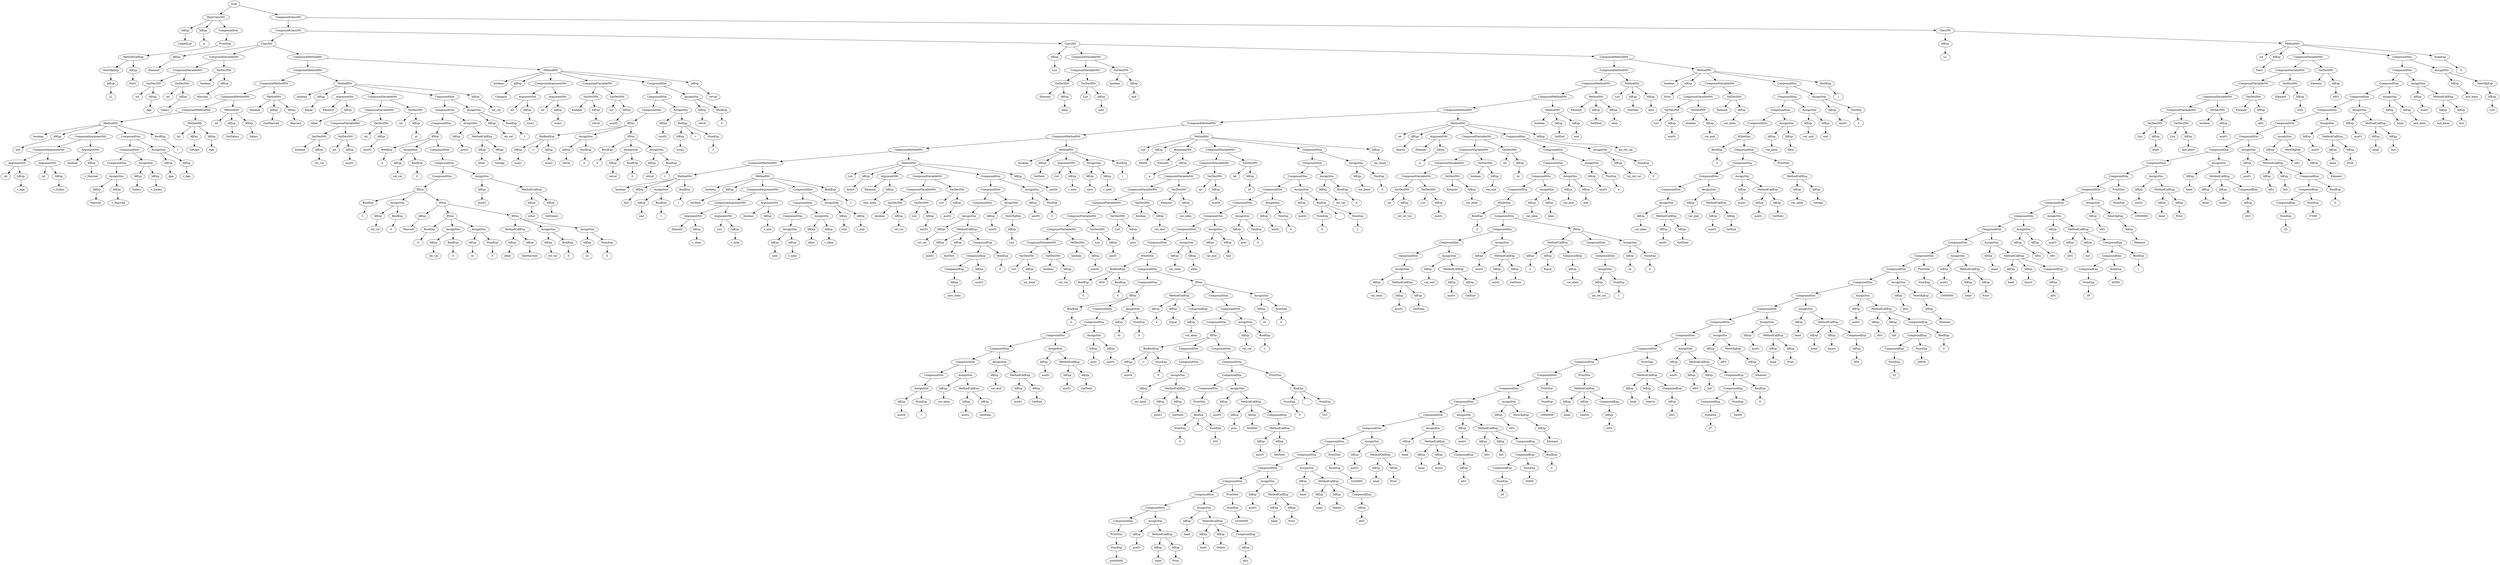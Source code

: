 digraph my_graph {
-1261414544;
-1261414544[label = "Goal"];
-1261414544->-1261434032;
-1261434032[label = "MainClassNtt"];
-1261434032->-1255141552
-1255141552[label = "IdExp"];
-1255141552->-1255141536;
-1255141536[label = "LinkedList"];
-1261434032->-1255141616
-1255141616[label = "IdExp"];
-1255141616->-1255141600;
-1255141600[label = "a"];
-1261434032->-1261433984;
-1261433984[label = "CompoundStm"];
-1261433984->-1257240656;
-1257240656[label = "PrintStm"];
-1257240656->-1261433936
-1261433936[label = "MethodCallExp"];
-1261433936->-1261433888
-1261433888[label = "NewObjExp"];
-1261433888->-1255141680
-1255141680[label = "IdExp"];
-1255141680->-1255141664;
-1255141664[label = "LL"];
-1261433936->-1255141744
-1255141744[label = "IdExp"];
-1255141744->-1255141728;
-1255141728[label = "Start"];
-1261414544->-1261414496;
-1261414496[label = "CompoundClassNtt"];
-1261414496->-1261419488;
-1261419488[label = "CompoundClassNtt"];
-1261419488->-1261432928;
-1261432928[label = "ClassNtt"];
-1261432928->-1255141808
-1255141808[label = "IdExp"];
-1255141808->-1255141792;
-1255141792[label = "Element"];
-1261432928->-1261434320;
-1261434320[label = "CompoundVariableNtt"];
-1261434320->-1261434224;
-1261434224[label = "CompoundVariableNtt"];
-1261434224->-1261434080;
-1261434080[label = "VarDeclNtt"];
-1261434080->-1257240688;
-1257240688[label = "int" ];
-1261434080->-1255141872
-1255141872[label = "IdExp"];
-1255141872->-1255141856;
-1255141856[label = "Age"];
-1261434224->-1261434176;
-1261434176[label = "VarDeclNtt"];
-1261434176->-1257240720;
-1257240720[label = "int" ];
-1261434176->-1255141936
-1255141936[label = "IdExp"];
-1255141936->-1255141920;
-1255141920[label = "Salary"];
-1261434320->-1261434272;
-1261434272[label = "VarDeclNtt"];
-1261434272->-1257240752;
-1257240752[label = "boolean" ];
-1261434272->-1255142000
-1255142000[label = "IdExp"];
-1255142000->-1255141984;
-1255141984[label = "Married"];
-1261432928->-1261432880;
-1261432880[label = "CompoundMethodNtt"];
-1261432880->-1261431536;
-1261431536[label = "CompoundMethodNtt"];
-1261431536->-1261435136;
-1261435136[label = "CompoundMethodNtt"];
-1261435136->-1261435088;
-1261435088[label = "CompoundMethodNtt"];
-1261435088->-1261435040;
-1261435040[label = "CompoundMethodNtt"];
-1261435040->-1255142704;
-1255142704[label = "MethodNtt"];
-1255142704->-1257240784;
-1257240784[label = "boolean" ];
-1255142704->-1255142064
-1255142064[label = "IdExp"];
-1255142064->-1255142048;
-1255142048[label = "Init"];
-1255142704->-1261434608;
-1261434608[label = "CompoundArgumentNtt"];
-1261434608->-1261434512;
-1261434512[label = "CompoundArgumentNtt"];
-1261434512->-1261434368;
-1261434368[label = "ArgumentNtt"];
-1261434368->-1257240816;
-1257240816[label = "int" ];
-1261434368->-1255142128
-1255142128[label = "IdExp"];
-1255142128->-1255142112;
-1255142112[label = "v_Age"];
-1261434512->-1261434464;
-1261434464[label = "ArgumentNtt"];
-1261434464->-1257240848;
-1257240848[label = "int" ];
-1261434464->-1255142192
-1255142192[label = "IdExp"];
-1255142192->-1255142176;
-1255142176[label = "v_Salary"];
-1261434608->-1261434560;
-1261434560[label = "ArgumentNtt"];
-1261434560->-1257240880;
-1257240880[label = "boolean" ];
-1261434560->-1255142256
-1255142256[label = "IdExp"];
-1255142256->-1255142240;
-1255142240[label = "v_Married"];
-1255142704->-1261434896;
-1261434896[label = "CompoundStm"];
-1261434896->-1261434848;
-1261434848[label = "CompoundStm"];
-1261434848->-1261434800;
-1261434800[label = "CompoundStm"];
-1261434800->-1261434752;
-1261434752[label = "AssignStm"];
-1261434752->-1255142576
-1255142576[label = "IdExp"];
-1255142576->-1255142560;
-1255142560[label = "Married"];
-1261434752->-1255142640
-1255142640[label = "IdExp"];
-1255142640->-1255142624;
-1255142624[label = "v_Married"];
-1261434848->-1261434704;
-1261434704[label = "AssignStm"];
-1261434704->-1255142448
-1255142448[label = "IdExp"];
-1255142448->-1255142432;
-1255142432[label = "Salary"];
-1261434704->-1255142512
-1255142512[label = "IdExp"];
-1255142512->-1255142496;
-1255142496[label = "v_Salary"];
-1261434896->-1261434656;
-1261434656[label = "AssignStm"];
-1261434656->-1255142320
-1255142320[label = "IdExp"];
-1255142320->-1255142304;
-1255142304[label = "Age"];
-1261434656->-1255142384
-1255142384[label = "IdExp"];
-1255142384->-1255142368;
-1255142368[label = "v_Age"];
-1255142704->-1261434944
-1261434944[label = "BoolExp"];
-1261434944->-1261434928;
-1261434928[label = "1"];
-1261435040->-1255142896;
-1255142896[label = "MethodNtt"];
-1255142896->-1257240912;
-1257240912[label = "int" ];
-1255142896->-1255142768
-1255142768[label = "IdExp"];
-1255142768->-1255142752;
-1255142752[label = "GetAge"];
-1255142896->-1255142832
-1255142832[label = "IdExp"];
-1255142832->-1255142816;
-1255142816[label = "Age"];
-1261435088->-1255143088;
-1255143088[label = "MethodNtt"];
-1255143088->-1257240944;
-1257240944[label = "int" ];
-1255143088->-1255142960
-1255142960[label = "IdExp"];
-1255142960->-1255142944;
-1255142944[label = "GetSalary"];
-1255143088->-1255143024
-1255143024[label = "IdExp"];
-1255143024->-1255143008;
-1255143008[label = "Salary"];
-1261435136->-1255143280;
-1255143280[label = "MethodNtt"];
-1255143280->-1257240976;
-1257240976[label = "boolean" ];
-1255143280->-1255143152
-1255143152[label = "IdExp"];
-1255143152->-1255143136;
-1255143136[label = "GetMarried"];
-1255143280->-1255143216
-1255143216[label = "IdExp"];
-1255143216->-1255143200;
-1255143200[label = "Married"];
-1261431536->-1255145456;
-1255145456[label = "MethodNtt"];
-1255145456->-1257241008;
-1257241008[label = "boolean" ];
-1255145456->-1255143344
-1255143344[label = "IdExp"];
-1255143344->-1255143328;
-1255143328[label = "Equal"];
-1255145456->-1261435184;
-1261435184[label = "ArgumentNtt"];
-1261435184->-1255143472;
-1255143472[label = "Element" ];
-1261435184->-1255143536
-1255143536[label = "IdExp"];
-1255143536->-1255143520;
-1255143520[label = "other"];
-1255145456->-1261435616;
-1261435616[label = "CompoundVariableNtt"];
-1261435616->-1261435520;
-1261435520[label = "CompoundVariableNtt"];
-1261435520->-1261435424;
-1261435424[label = "CompoundVariableNtt"];
-1261435424->-1261435280;
-1261435280[label = "VarDeclNtt"];
-1261435280->-1257241040;
-1257241040[label = "boolean" ];
-1261435280->-1255143600
-1255143600[label = "IdExp"];
-1255143600->-1255143584;
-1255143584[label = "ret_val"];
-1261435424->-1261435376;
-1261435376[label = "VarDeclNtt"];
-1261435376->-1257241072;
-1257241072[label = "int" ];
-1261435376->-1255143664
-1255143664[label = "IdExp"];
-1255143664->-1255143648;
-1255143648[label = "aux01"];
-1261435520->-1261435472;
-1261435472[label = "VarDeclNtt"];
-1261435472->-1257241104;
-1257241104[label = "int" ];
-1261435472->-1255143728
-1255143728[label = "IdExp"];
-1255143728->-1255143712;
-1255143712[label = "aux02"];
-1261435616->-1261435568;
-1261435568[label = "VarDeclNtt"];
-1261435568->-1257241136;
-1257241136[label = "int" ];
-1261435568->-1255143792
-1255143792[label = "IdExp"];
-1255143792->-1255143776;
-1255143776[label = "nt"];
-1255145456->-1261431488;
-1261431488[label = "CompoundStm"];
-1261431488->-1261431440;
-1261431440[label = "CompoundStm"];
-1261431440->-1261431392;
-1261431392[label = "CompoundStm"];
-1261431392->-1261431344;
-1261431344[label = "IfStm"];
-1261431344->-1261436048
-1261436048[label = "BoolExp"];
-1261436048->-1261436032;
-1261436032[label = "0"];
-1261431344->-1261436144;
-1261436144[label = "AssignStm"];
-1261436144->-1255144304
-1255144304[label = "IdExp"];
-1255144304->-1255144288;
-1255144288[label = "ret_val"];
-1261436144->-1261436096
-1261436096[label = "BoolExp"];
-1261436096->-1261436080;
-1261436080[label = "0"];
-1261431344->-1261431296;
-1261431296[label = "CompoundStm"];
-1261431296->-1261431248;
-1261431248[label = "CompoundStm"];
-1261431248->-1261431200;
-1261431200[label = "CompoundStm"];
-1261431200->-1261431152;
-1261431152[label = "IfStm"];
-1261431152->-1261436480
-1261436480[label = "BoolExp"];
-1261436480->-1261436464;
-1261436464[label = "0"];
-1261431152->-1261436576;
-1261436576[label = "AssignStm"];
-1261436576->-1255144752
-1255144752[label = "IdExp"];
-1255144752->-1255144736;
-1255144736[label = "ret_val"];
-1261436576->-1261436528
-1261436528[label = "BoolExp"];
-1261436528->-1261436512;
-1261436512[label = "0"];
-1261431152->-1261431104;
-1261431104[label = "IfStm"];
-1261431104->-1255144816
-1255144816[label = "IdExp"];
-1255144816->-1255144800;
-1255144800[label = "Married"];
-1261431104->-1261436912;
-1261436912[label = "IfStm"];
-1261436912->-1261436672
-1261436672[label = "BoolExp"];
-1261436672->-1261436656;
-1261436656[label = "0"];
-1261436912->-1261436768;
-1261436768[label = "AssignStm"];
-1261436768->-1255145008
-1255145008[label = "IdExp"];
-1255145008->-1255144992;
-1255144992[label = "ret_val"];
-1261436768->-1261436720
-1261436720[label = "BoolExp"];
-1261436720->-1261436704;
-1261436704[label = "0"];
-1261436912->-1261436864;
-1261436864[label = "AssignStm"];
-1261436864->-1255145072
-1255145072[label = "IdExp"];
-1255145072->-1255145056;
-1255145056[label = "nt"];
-1261436864->-1261436816
-1261436816[label = "NumExp"];
-1261436816->-1261436800;
-1261436800[label = "0"];
-1261431104->-1261431056;
-1261431056[label = "IfStm"];
-1261431056->-1261430816
-1261430816[label = "MethodCallExp"];
-1261430816->-1255145136
-1255145136[label = "IdExp"];
-1255145136->-1255145120;
-1255145120[label = "other"];
-1261430816->-1255145200
-1255145200[label = "IdExp"];
-1255145200->-1255145184;
-1255145184[label = "GetMarried"];
-1261431056->-1261430912;
-1261430912[label = "AssignStm"];
-1261430912->-1255145264
-1255145264[label = "IdExp"];
-1255145264->-1255145248;
-1255145248[label = "ret_val"];
-1261430912->-1261430864
-1261430864[label = "BoolExp"];
-1261430864->-1261430848;
-1261430848[label = "0"];
-1261431056->-1261431008;
-1261431008[label = "AssignStm"];
-1261431008->-1255145328
-1255145328[label = "IdExp"];
-1255145328->-1255145312;
-1255145312[label = "nt"];
-1261431008->-1261430960
-1261430960[label = "NumExp"];
-1261430960->-1261430944;
-1261430944[label = "0"];
-1261431248->-1261436240;
-1261436240[label = "AssignStm"];
-1261436240->-1255144368
-1255144368[label = "IdExp"];
-1255144368->-1255144352;
-1255144352[label = "aux02"];
-1261436240->-1261436192
-1261436192[label = "MethodCallExp"];
-1261436192->-1255144432
-1255144432[label = "IdExp"];
-1255144432->-1255144416;
-1255144416[label = "other"];
-1261436192->-1255144496
-1255144496[label = "IdExp"];
-1255144496->-1255144480;
-1255144480[label = "GetSalary"];
-1261431440->-1261435808;
-1261435808[label = "AssignStm"];
-1261435808->-1255143920
-1255143920[label = "IdExp"];
-1255143920->-1255143904;
-1255143904[label = "aux01"];
-1261435808->-1261435760
-1261435760[label = "MethodCallExp"];
-1261435760->-1255143984
-1255143984[label = "IdExp"];
-1255143984->-1255143968;
-1255143968[label = "other"];
-1261435760->-1255144048
-1255144048[label = "IdExp"];
-1255144048->-1255144032;
-1255144032[label = "GetAge"];
-1261431488->-1261435712;
-1261435712[label = "AssignStm"];
-1261435712->-1255143856
-1255143856[label = "IdExp"];
-1255143856->-1255143840;
-1255143840[label = "ret_val"];
-1261435712->-1261435664
-1261435664[label = "BoolExp"];
-1261435664->-1261435648;
-1261435648[label = "1"];
-1255145456->-1255145392
-1255145392[label = "IdExp"];
-1255145392->-1255145376;
-1255145376[label = "ret_val"];
-1261432880->-1255138352;
-1255138352[label = "MethodNtt"];
-1255138352->-1257241168;
-1257241168[label = "boolean" ];
-1255138352->-1255137328
-1255137328[label = "IdExp"];
-1255137328->-1255137312;
-1255137312[label = "Compare"];
-1255138352->-1261431728;
-1261431728[label = "CompoundArgumentNtt"];
-1261431728->-1261431584;
-1261431584[label = "ArgumentNtt"];
-1261431584->-1257241200;
-1257241200[label = "int" ];
-1261431584->-1255137392
-1255137392[label = "IdExp"];
-1255137392->-1255137376;
-1255137376[label = "num1"];
-1261431728->-1261431680;
-1261431680[label = "ArgumentNtt"];
-1261431680->-1257241232;
-1257241232[label = "int" ];
-1261431680->-1255137456
-1255137456[label = "IdExp"];
-1255137456->-1255137440;
-1255137440[label = "num2"];
-1255138352->-1261431920;
-1261431920[label = "CompoundVariableNtt"];
-1261431920->-1261431776;
-1261431776[label = "VarDeclNtt"];
-1261431776->-1257241264;
-1257241264[label = "boolean" ];
-1261431776->-1255137520
-1255137520[label = "IdExp"];
-1255137520->-1255137504;
-1255137504[label = "retval"];
-1261431920->-1261431872;
-1261431872[label = "VarDeclNtt"];
-1261431872->-1257241296;
-1257241296[label = "int" ];
-1261431872->-1255137584
-1255137584[label = "IdExp"];
-1255137584->-1255137568;
-1255137568[label = "aux02"];
-1255138352->-1261432832;
-1261432832[label = "CompoundStm"];
-1261432832->-1261432784;
-1261432784[label = "CompoundStm"];
-1261432784->-1261432736;
-1261432736[label = "CompoundStm"];
-1261432736->-1261432688;
-1261432688[label = "IfStm"];
-1261432688->-1261432208;
-1261432208[label = "BinBoolExp"];
-1261432208->-1255137840
-1255137840[label = "IdExp"];
-1255137840->-1255137824;
-1255137824[label = "num1"];
-1261432208->-1261432184;
-1261432184[label = "<" ];
-1261432208->-1255137904
-1255137904[label = "IdExp"];
-1255137904->-1255137888;
-1255137888[label = "num2"];
-1261432688->-1261432304;
-1261432304[label = "AssignStm"];
-1261432304->-1255137968
-1255137968[label = "IdExp"];
-1255137968->-1255137952;
-1255137952[label = "retval"];
-1261432304->-1261432256
-1261432256[label = "BoolExp"];
-1261432256->-1261432240;
-1261432240[label = "0"];
-1261432688->-1261432640;
-1261432640[label = "IfStm"];
-1261432640->-1261432400
-1261432400[label = "BoolExp"];
-1261432400->-1261432384;
-1261432384[label = "0"];
-1261432640->-1261432496;
-1261432496[label = "AssignStm"];
-1261432496->-1255138160
-1255138160[label = "IdExp"];
-1255138160->-1255138144;
-1255138144[label = "retval"];
-1261432496->-1261432448
-1261432448[label = "BoolExp"];
-1261432448->-1261432432;
-1261432432[label = "0"];
-1261432640->-1261432592;
-1261432592[label = "AssignStm"];
-1261432592->-1255138224
-1255138224[label = "IdExp"];
-1255138224->-1255138208;
-1255138208[label = "retval"];
-1261432592->-1261432544
-1261432544[label = "BoolExp"];
-1261432544->-1261432528;
-1261432528[label = "1"];
-1261432784->-1261432160;
-1261432160[label = "AssignStm"];
-1261432160->-1255137712
-1255137712[label = "IdExp"];
-1255137712->-1255137696;
-1255137696[label = "aux02"];
-1261432160->-1261432112;
-1261432112[label = "BinExp"];
-1261432112->-1255137776
-1255137776[label = "IdExp"];
-1255137776->-1255137760;
-1255137760[label = "num2"];
-1261432112->-1261432088;
-1261432088[label = "+" ];
-1261432112->-1261432064
-1261432064[label = "NumExp"];
-1261432064->-1261432048;
-1261432048[label = "1"];
-1261432832->-1261432016;
-1261432016[label = "AssignStm"];
-1261432016->-1255137648
-1255137648[label = "IdExp"];
-1255137648->-1255137632;
-1255137632[label = "retval"];
-1261432016->-1261431968
-1261431968[label = "BoolExp"];
-1261431968->-1261431952;
-1261431952[label = "0"];
-1255138352->-1255138288
-1255138288[label = "IdExp"];
-1255138288->-1255138272;
-1255138272[label = "retval"];
-1261419488->-1261419440;
-1261419440[label = "ClassNtt"];
-1261419440->-1255138416
-1255138416[label = "IdExp"];
-1255138416->-1255138400;
-1255138400[label = "List"];
-1261419440->-1261433264;
-1261433264[label = "CompoundVariableNtt"];
-1261433264->-1261433168;
-1261433168[label = "CompoundVariableNtt"];
-1261433168->-1261433024;
-1261433024[label = "VarDeclNtt"];
-1261433024->-1255138544;
-1255138544[label = "Element" ];
-1261433024->-1255138608
-1255138608[label = "IdExp"];
-1255138608->-1255138592;
-1255138592[label = "elem"];
-1261433168->-1261433120;
-1261433120[label = "VarDeclNtt"];
-1261433120->-1255138736;
-1255138736[label = "List" ];
-1261433120->-1255138800
-1255138800[label = "IdExp"];
-1255138800->-1255138784;
-1255138784[label = "next"];
-1261433264->-1261433216;
-1261433216[label = "VarDeclNtt"];
-1261433216->-1257241328;
-1257241328[label = "boolean" ];
-1261433216->-1255138864
-1255138864[label = "IdExp"];
-1255138864->-1255138848;
-1255138848[label = "end"];
-1261419440->-1261419392;
-1261419392[label = "CompoundMethodNtt"];
-1261419392->-1261424144;
-1261424144[label = "CompoundMethodNtt"];
-1261424144->-1261424096;
-1261424096[label = "CompoundMethodNtt"];
-1261424096->-1261424048;
-1261424048[label = "CompoundMethodNtt"];
-1261424048->-1261424000;
-1261424000[label = "CompoundMethodNtt"];
-1261424000->-1261421840;
-1261421840[label = "CompoundMethodNtt"];
-1261421840->-1261429376;
-1261429376[label = "CompoundMethodNtt"];
-1261429376->-1261429088;
-1261429088[label = "CompoundMethodNtt"];
-1261429088->-1261428032;
-1261428032[label = "CompoundMethodNtt"];
-1261428032->-1255139056;
-1255139056[label = "MethodNtt"];
-1255139056->-1257241360;
-1257241360[label = "boolean" ];
-1255139056->-1255138928
-1255138928[label = "IdExp"];
-1255138928->-1255138912;
-1255138912[label = "Init"];
-1255139056->-1261433360;
-1261433360[label = "AssignStm"];
-1261433360->-1255138992
-1255138992[label = "IdExp"];
-1255138992->-1255138976;
-1255138976[label = "end"];
-1261433360->-1261433312
-1261433312[label = "BoolExp"];
-1261433312->-1261433296;
-1261433296[label = "1"];
-1255139056->-1261433456
-1261433456[label = "BoolExp"];
-1261433456->-1261433440;
-1261433440[label = "1"];
-1261428032->-1255140016;
-1255140016[label = "MethodNtt"];
-1255140016->-1257241392;
-1257241392[label = "boolean" ];
-1255140016->-1255139120
-1255139120[label = "IdExp"];
-1255139120->-1255139104;
-1255139104[label = "InitNew"];
-1255140016->-1261433792;
-1261433792[label = "CompoundArgumentNtt"];
-1261433792->-1261433696;
-1261433696[label = "CompoundArgumentNtt"];
-1261433696->-1261433552;
-1261433552[label = "ArgumentNtt"];
-1261433552->-1255139248;
-1255139248[label = "Element" ];
-1261433552->-1255139312
-1255139312[label = "IdExp"];
-1255139312->-1255139296;
-1255139296[label = "v_elem"];
-1261433696->-1261433648;
-1261433648[label = "ArgumentNtt"];
-1261433648->-1255139440;
-1255139440[label = "List" ];
-1261433648->-1255139504
-1255139504[label = "IdExp"];
-1255139504->-1255139488;
-1255139488[label = "v_next"];
-1261433792->-1261433744;
-1261433744[label = "ArgumentNtt"];
-1261433744->-1257241424;
-1257241424[label = "boolean" ];
-1261433744->-1255139568
-1255139568[label = "IdExp"];
-1255139568->-1255139552;
-1255139552[label = "v_end"];
-1255140016->-1261427936;
-1261427936[label = "CompoundStm"];
-1261427936->-1261427888;
-1261427888[label = "CompoundStm"];
-1261427888->-1261427840;
-1261427840[label = "CompoundStm"];
-1261427840->-1261427792;
-1261427792[label = "AssignStm"];
-1261427792->-1255139888
-1255139888[label = "IdExp"];
-1255139888->-1255139872;
-1255139872[label = "next"];
-1261427792->-1255139952
-1255139952[label = "IdExp"];
-1255139952->-1255139936;
-1255139936[label = "v_next"];
-1261427888->-1261427744;
-1261427744[label = "AssignStm"];
-1261427744->-1255139760
-1255139760[label = "IdExp"];
-1255139760->-1255139744;
-1255139744[label = "elem"];
-1261427744->-1255139824
-1255139824[label = "IdExp"];
-1255139824->-1255139808;
-1255139808[label = "v_elem"];
-1261427936->-1261433840;
-1261433840[label = "AssignStm"];
-1261433840->-1255139632
-1255139632[label = "IdExp"];
-1255139632->-1255139616;
-1255139616[label = "end"];
-1261433840->-1255139696
-1255139696[label = "IdExp"];
-1255139696->-1255139680;
-1255139680[label = "v_end"];
-1255140016->-1261427984
-1261427984[label = "BoolExp"];
-1261427984->-1261427968;
-1261427968[label = "1"];
-1261429088->-1255133296;
-1255133296[label = "MethodNtt"];
-1255133296->-1255140144;
-1255140144[label = "List" ];
-1255133296->-1255140208
-1255140208[label = "IdExp"];
-1255140208->-1255140192;
-1255140192[label = "Insert"];
-1255133296->-1261428080;
-1261428080[label = "ArgumentNtt"];
-1261428080->-1255140336;
-1255140336[label = "Element" ];
-1261428080->-1255140400
-1255140400[label = "IdExp"];
-1255140400->-1255140384;
-1255140384[label = "new_elem"];
-1255133296->-1261428416;
-1261428416[label = "CompoundVariableNtt"];
-1261428416->-1261428320;
-1261428320[label = "CompoundVariableNtt"];
-1261428320->-1261428176;
-1261428176[label = "VarDeclNtt"];
-1261428176->-1257241456;
-1257241456[label = "boolean" ];
-1261428176->-1255140464
-1255140464[label = "IdExp"];
-1255140464->-1255140448;
-1255140448[label = "ret_val"];
-1261428320->-1261428272;
-1261428272[label = "VarDeclNtt"];
-1261428272->-1255140592;
-1255140592[label = "List" ];
-1261428272->-1255140656
-1255140656[label = "IdExp"];
-1255140656->-1255140640;
-1255140640[label = "aux03"];
-1261428416->-1261428368;
-1261428368[label = "VarDeclNtt"];
-1261428368->-1255140784;
-1255140784[label = "List" ];
-1261428368->-1255140848
-1255140848[label = "IdExp"];
-1255140848->-1255140832;
-1255140832[label = "aux02"];
-1255133296->-1261429040;
-1261429040[label = "CompoundStm"];
-1261429040->-1261428992;
-1261428992[label = "CompoundStm"];
-1261428992->-1261428944;
-1261428944[label = "CompoundStm"];
-1261428944->-1261428896;
-1261428896[label = "AssignStm"];
-1261428896->-1255141104
-1255141104[label = "IdExp"];
-1255141104->-1255141088;
-1255141088[label = "ret_val"];
-1261428896->-1261428848
-1261428848[label = "MethodCallExp"];
-1261428848->-1255141168
-1255141168[label = "IdExp"];
-1255141168->-1255141152;
-1255141152[label = "aux02"];
-1261428848->-1255141232
-1255141232[label = "IdExp"];
-1255141232->-1255141216;
-1255141216[label = "InitNew"];
-1261428848->-1261428800;
-1261428800[label = "CompoundExp"];
-1261428800->-1261428704;
-1261428704[label = "CompoundExp"];
-1261428704->-1261428656;
-1261428656[label = "CompoundExp"];
-1261428656->-1255141296
-1255141296[label = "IdExp"];
-1255141296->-1255141280;
-1255141280[label = "new_elem"];
-1261428704->-1255141360
-1255141360[label = "IdExp"];
-1255141360->-1255141344;
-1255141344[label = "aux03"];
-1261428800->-1261428752
-1261428752[label = "BoolExp"];
-1261428752->-1261428736;
-1261428736[label = "0"];
-1261428992->-1261428608;
-1261428608[label = "AssignStm"];
-1261428608->-1255140976
-1255140976[label = "IdExp"];
-1255140976->-1255140960;
-1255140960[label = "aux02"];
-1261428608->-1261428560
-1261428560[label = "NewObjExp"];
-1261428560->-1255141040
-1255141040[label = "IdExp"];
-1255141040->-1255141024;
-1255141024[label = "List"];
-1261429040->-1261428512;
-1261428512[label = "AssignStm"];
-1261428512->-1255140912
-1255140912[label = "IdExp"];
-1255140912->-1255140896;
-1255140896[label = "aux03"];
-1261428512->-1261428464
-1261428464[label = "ThisExp"];
-1261428464->-1261428448;
-1261428448[label = "0"];
-1255133296->-1255133232
-1255133232[label = "IdExp"];
-1255133232->-1255133216;
-1255133216[label = "aux02"];
-1261429376->-1255133744;
-1255133744[label = "MethodNtt"];
-1255133744->-1257241488;
-1257241488[label = "boolean" ];
-1255133744->-1255133360
-1255133360[label = "IdExp"];
-1255133360->-1255133344;
-1255133344[label = "SetNext"];
-1255133744->-1261429136;
-1261429136[label = "ArgumentNtt"];
-1261429136->-1255133488;
-1255133488[label = "List" ];
-1261429136->-1255133552
-1255133552[label = "IdExp"];
-1255133552->-1255133536;
-1255133536[label = "v_next"];
-1255133744->-1261429232;
-1261429232[label = "AssignStm"];
-1261429232->-1255133616
-1255133616[label = "IdExp"];
-1255133616->-1255133600;
-1255133600[label = "next"];
-1261429232->-1255133680
-1255133680[label = "IdExp"];
-1255133680->-1255133664;
-1255133664[label = "v_next"];
-1255133744->-1261429328
-1261429328[label = "BoolExp"];
-1261429328->-1261429312;
-1261429312[label = "1"];
-1261421840->-1255129648;
-1255129648[label = "MethodNtt"];
-1255129648->-1255133872;
-1255133872[label = "List" ];
-1255129648->-1255133936
-1255133936[label = "IdExp"];
-1255133936->-1255133920;
-1255133920[label = "Delete"];
-1255129648->-1261429424;
-1261429424[label = "ArgumentNtt"];
-1261429424->-1255134064;
-1255134064[label = "Element" ];
-1261429424->-1255134128
-1255134128[label = "IdExp"];
-1255134128->-1255134112;
-1255134112[label = "e"];
-1255129648->-1261430336;
-1261430336[label = "CompoundVariableNtt"];
-1261430336->-1261430240;
-1261430240[label = "CompoundVariableNtt"];
-1261430240->-1261430144;
-1261430144[label = "CompoundVariableNtt"];
-1261430144->-1261430048;
-1261430048[label = "CompoundVariableNtt"];
-1261430048->-1261429952;
-1261429952[label = "CompoundVariableNtt"];
-1261429952->-1261429856;
-1261429856[label = "CompoundVariableNtt"];
-1261429856->-1261429760;
-1261429760[label = "CompoundVariableNtt"];
-1261429760->-1261429664;
-1261429664[label = "CompoundVariableNtt"];
-1261429664->-1261429520;
-1261429520[label = "VarDeclNtt"];
-1261429520->-1255134256;
-1255134256[label = "List" ];
-1261429520->-1255134320
-1255134320[label = "IdExp"];
-1255134320->-1255134304;
-1255134304[label = "my_head"];
-1261429664->-1261429616;
-1261429616[label = "VarDeclNtt"];
-1261429616->-1257241520;
-1257241520[label = "boolean" ];
-1261429616->-1255134384
-1255134384[label = "IdExp"];
-1255134384->-1255134368;
-1255134368[label = "ret_val"];
-1261429760->-1261429712;
-1261429712[label = "VarDeclNtt"];
-1261429712->-1257241552;
-1257241552[label = "boolean" ];
-1261429712->-1255134448
-1255134448[label = "IdExp"];
-1255134448->-1255134432;
-1255134432[label = "aux05"];
-1261429856->-1261429808;
-1261429808[label = "VarDeclNtt"];
-1261429808->-1255134576;
-1255134576[label = "List" ];
-1261429808->-1255134640
-1255134640[label = "IdExp"];
-1255134640->-1255134624;
-1255134624[label = "aux01"];
-1261429952->-1261429904;
-1261429904[label = "VarDeclNtt"];
-1261429904->-1255134768;
-1255134768[label = "List" ];
-1261429904->-1255134832
-1255134832[label = "IdExp"];
-1255134832->-1255134816;
-1255134816[label = "prev"];
-1261430048->-1261430000;
-1261430000[label = "VarDeclNtt"];
-1261430000->-1257241584;
-1257241584[label = "boolean" ];
-1261430000->-1255134896
-1255134896[label = "IdExp"];
-1255134896->-1255134880;
-1255134880[label = "var_end"];
-1261430144->-1261430096;
-1261430096[label = "VarDeclNtt"];
-1261430096->-1255135024;
-1255135024[label = "Element" ];
-1261430096->-1255135088
-1255135088[label = "IdExp"];
-1255135088->-1255135072;
-1255135072[label = "var_elem"];
-1261430240->-1261430192;
-1261430192[label = "VarDeclNtt"];
-1261430192->-1257241616;
-1257241616[label = "int" ];
-1261430192->-1255135152
-1255135152[label = "IdExp"];
-1255135152->-1255135136;
-1255135136[label = "aux04"];
-1261430336->-1261430288;
-1261430288[label = "VarDeclNtt"];
-1261430288->-1257241648;
-1257241648[label = "int" ];
-1261430288->-1255135216
-1255135216[label = "IdExp"];
-1255135216->-1255135200;
-1255135200[label = "nt"];
-1255129648->-1261421792;
-1261421792[label = "CompoundStm"];
-1261421792->-1261421744;
-1261421744[label = "CompoundStm"];
-1261421744->-1261421696;
-1261421696[label = "CompoundStm"];
-1261421696->-1261421648;
-1261421648[label = "CompoundStm"];
-1261421648->-1261421600;
-1261421600[label = "CompoundStm"];
-1261421600->-1261427696;
-1261427696[label = "CompoundStm"];
-1261427696->-1261427648;
-1261427648[label = "CompoundStm"];
-1261427648->-1261427600;
-1261427600[label = "CompoundStm"];
-1261427600->-1261427552;
-1261427552[label = "WhileStm"];
-1261427552->-1261425008;
-1261425008[label = "BinBoolExp"];
-1261425008->-1261424912
-1261424912[label = "BoolExp"];
-1261424912->-1261424896;
-1261424896[label = "0"];
-1261425008->-1261424984;
-1261424984[label = "AND" ];
-1261425008->-1261424960
-1261424960[label = "BoolExp"];
-1261424960->-1261424944;
-1261424944[label = "0"];
-1261427552->-1261427504;
-1261427504[label = "CompoundStm"];
-1261427504->-1261427456;
-1261427456[label = "CompoundStm"];
-1261427456->-1261427408;
-1261427408[label = "IfStm"];
-1261427408->-1261426544
-1261426544[label = "BoolExp"];
-1261426544->-1261426528;
-1261426528[label = "0"];
-1261427408->-1261427264;
-1261427264[label = "CompoundStm"];
-1261427264->-1261427216;
-1261427216[label = "CompoundStm"];
-1261427216->-1261427168;
-1261427168[label = "CompoundStm"];
-1261427168->-1261427120;
-1261427120[label = "CompoundStm"];
-1261427120->-1261427072;
-1261427072[label = "CompoundStm"];
-1261427072->-1261427024;
-1261427024[label = "CompoundStm"];
-1261427024->-1261426976;
-1261426976[label = "AssignStm"];
-1261426976->-1255129456
-1255129456[label = "IdExp"];
-1255129456->-1255129440;
-1255129440[label = "aux04"];
-1261426976->-1261426928
-1261426928[label = "NumExp"];
-1261426928->-1261426912;
-1261426912[label = "1"];
-1261427072->-1261426880;
-1261426880[label = "AssignStm"];
-1261426880->-1255129264
-1255129264[label = "IdExp"];
-1255129264->-1255129248;
-1255129248[label = "var_elem"];
-1261426880->-1261426832
-1261426832[label = "MethodCallExp"];
-1261426832->-1255129328
-1255129328[label = "IdExp"];
-1255129328->-1255129312;
-1255129312[label = "aux01"];
-1261426832->-1255129392
-1255129392[label = "IdExp"];
-1255129392->-1255129376;
-1255129376[label = "GetElem"];
-1261427120->-1261426784;
-1261426784[label = "AssignStm"];
-1261426784->-1255137264
-1255137264[label = "IdExp"];
-1255137264->-1255137248;
-1255137248[label = "var_end"];
-1261426784->-1261426736
-1261426736[label = "MethodCallExp"];
-1261426736->-1255129136
-1255129136[label = "IdExp"];
-1255129136->-1255129120;
-1255129120[label = "aux01"];
-1261426736->-1255129200
-1255129200[label = "IdExp"];
-1255129200->-1255129184;
-1255129184[label = "GetEnd"];
-1261427168->-1261426688;
-1261426688[label = "AssignStm"];
-1261426688->-1255137072
-1255137072[label = "IdExp"];
-1255137072->-1255137056;
-1255137056[label = "aux01"];
-1261426688->-1261426640
-1261426640[label = "MethodCallExp"];
-1261426640->-1255137136
-1255137136[label = "IdExp"];
-1255137136->-1255137120;
-1255137120[label = "aux01"];
-1261426640->-1255137200
-1255137200[label = "IdExp"];
-1255137200->-1255137184;
-1255137184[label = "GetNext"];
-1261427216->-1261426592;
-1261426592[label = "AssignStm"];
-1261426592->-1255136944
-1255136944[label = "IdExp"];
-1255136944->-1255136928;
-1255136928[label = "prev"];
-1261426592->-1255137008
-1255137008[label = "IdExp"];
-1255137008->-1255136992;
-1255136992[label = "aux01"];
-1261427408->-1261427360;
-1261427360[label = "AssignStm"];
-1261427360->-1255129520
-1255129520[label = "IdExp"];
-1255129520->-1255129504;
-1255129504[label = "nt"];
-1261427360->-1261427312
-1261427312[label = "NumExp"];
-1261427312->-1261427296;
-1261427296[label = "0"];
-1261427504->-1261426496;
-1261426496[label = "IfStm"];
-1261426496->-1261425104
-1261425104[label = "MethodCallExp"];
-1261425104->-1255135984
-1255135984[label = "IdExp"];
-1255135984->-1255135968;
-1255135968[label = "e"];
-1261425104->-1255136048
-1255136048[label = "IdExp"];
-1255136048->-1255136032;
-1255136032[label = "Equal"];
-1261425104->-1261425056;
-1261425056[label = "CompoundExp"];
-1261425056->-1255136112
-1255136112[label = "IdExp"];
-1255136112->-1255136096;
-1255136096[label = "var_elem"];
-1261426496->-1261426352;
-1261426352[label = "CompoundStm"];
-1261426352->-1261426304;
-1261426304[label = "CompoundStm"];
-1261426304->-1261426256;
-1261426256[label = "CompoundStm"];
-1261426256->-1261426208;
-1261426208[label = "IfStm"];
-1261426208->-1261425296;
-1261425296[label = "BinBoolExp"];
-1261425296->-1255136240
-1255136240[label = "IdExp"];
-1255136240->-1255136224;
-1255136224[label = "aux04"];
-1261425296->-1261425272;
-1261425272[label = "<" ];
-1261425296->-1261425248
-1261425248[label = "NumExp"];
-1261425248->-1261425232;
-1261425232[label = "0"];
-1261426208->-1261425488;
-1261425488[label = "CompoundStm"];
-1261425488->-1261425440;
-1261425440[label = "CompoundStm"];
-1261425440->-1261425392;
-1261425392[label = "AssignStm"];
-1261425392->-1255136304
-1255136304[label = "IdExp"];
-1255136304->-1255136288;
-1255136288[label = "my_head"];
-1261425392->-1261425344
-1261425344[label = "MethodCallExp"];
-1261425344->-1255136368
-1255136368[label = "IdExp"];
-1255136368->-1255136352;
-1255136352[label = "aux01"];
-1261425344->-1255136432
-1255136432[label = "IdExp"];
-1255136432->-1255136416;
-1255136416[label = "GetNext"];
-1261426208->-1261426160;
-1261426160[label = "CompoundStm"];
-1261426160->-1261426112;
-1261426112[label = "CompoundStm"];
-1261426112->-1261426064;
-1261426064[label = "CompoundStm"];
-1261426064->-1261426016;
-1261426016[label = "CompoundStm"];
-1261426016->-1257241712;
-1257241712[label = "PrintStm"];
-1257241712->-1261425968;
-1261425968[label = "BinExp"];
-1261425968->-1261425872
-1261425872[label = "NumExp"];
-1261425872->-1261425856;
-1261425856[label = "0"];
-1261425968->-1261425944;
-1261425944[label = "-" ];
-1261425968->-1261425920
-1261425920[label = "NumExp"];
-1261425920->-1261425904;
-1261425904[label = "555"];
-1261426064->-1261425824;
-1261425824[label = "AssignStm"];
-1261425824->-1255136496
-1255136496[label = "IdExp"];
-1255136496->-1255136480;
-1255136480[label = "aux05"];
-1261425824->-1261425776
-1261425776[label = "MethodCallExp"];
-1261425776->-1255136560
-1255136560[label = "IdExp"];
-1255136560->-1255136544;
-1255136544[label = "prev"];
-1261425776->-1255136624
-1255136624[label = "IdExp"];
-1255136624->-1255136608;
-1255136608[label = "SetNext"];
-1261425776->-1261425728;
-1261425728[label = "CompoundExp"];
-1261425728->-1261425680
-1261425680[label = "MethodCallExp"];
-1261425680->-1255136688
-1255136688[label = "IdExp"];
-1255136688->-1255136672;
-1255136672[label = "aux01"];
-1261425680->-1255136752
-1255136752[label = "IdExp"];
-1255136752->-1255136736;
-1255136736[label = "GetNext"];
-1261426112->-1257241680;
-1257241680[label = "PrintStm"];
-1257241680->-1261425632;
-1261425632[label = "BinExp"];
-1261425632->-1261425536
-1261425536[label = "NumExp"];
-1261425536->-1261425520;
-1261425520[label = "0"];
-1261425632->-1261425608;
-1261425608[label = "-" ];
-1261425632->-1261425584
-1261425584[label = "NumExp"];
-1261425584->-1261425568;
-1261425568[label = "555"];
-1261426304->-1261425200;
-1261425200[label = "AssignStm"];
-1261425200->-1255136176
-1255136176[label = "IdExp"];
-1255136176->-1255136160;
-1255136160[label = "ret_val"];
-1261425200->-1261425152
-1261425152[label = "BoolExp"];
-1261425152->-1261425136;
-1261425136[label = "1"];
-1261426496->-1261426448;
-1261426448[label = "AssignStm"];
-1261426448->-1255136816
-1255136816[label = "IdExp"];
-1255136816->-1255136800;
-1255136800[label = "nt"];
-1261426448->-1261426400
-1261426400[label = "NumExp"];
-1261426400->-1261426384;
-1261426384[label = "0"];
-1261427648->-1261424864;
-1261424864[label = "AssignStm"];
-1261424864->-1255135728
-1255135728[label = "IdExp"];
-1255135728->-1255135712;
-1255135712[label = "var_elem"];
-1261424864->-1255135792
-1255135792[label = "IdExp"];
-1255135792->-1255135776;
-1255135776[label = "elem"];
-1261427696->-1261424816;
-1261424816[label = "AssignStm"];
-1261424816->-1255135600
-1255135600[label = "IdExp"];
-1255135600->-1255135584;
-1255135584[label = "var_end"];
-1261424816->-1255135664
-1255135664[label = "IdExp"];
-1255135664->-1255135648;
-1255135648[label = "end"];
-1261421600->-1261424768;
-1261424768[label = "AssignStm"];
-1261424768->-1255135536
-1255135536[label = "IdExp"];
-1255135536->-1255135520;
-1255135520[label = "prev"];
-1261424768->-1261424720
-1261424720[label = "ThisExp"];
-1261424720->-1261424704;
-1261424704[label = "0"];
-1261421648->-1261424672;
-1261424672[label = "AssignStm"];
-1261424672->-1255135472
-1255135472[label = "IdExp"];
-1255135472->-1255135456;
-1255135456[label = "aux01"];
-1261424672->-1261430768
-1261430768[label = "ThisExp"];
-1261430768->-1261430752;
-1261430752[label = "0"];
-1261421696->-1261430720;
-1261430720[label = "AssignStm"];
-1261430720->-1255135408
-1255135408[label = "IdExp"];
-1255135408->-1255135392;
-1255135392[label = "aux04"];
-1261430720->-1261430672;
-1261430672[label = "BinExp"];
-1261430672->-1261430576
-1261430576[label = "NumExp"];
-1261430576->-1261430560;
-1261430560[label = "0"];
-1261430672->-1261430648;
-1261430648[label = "-" ];
-1261430672->-1261430624
-1261430624[label = "NumExp"];
-1261430624->-1261430608;
-1261430608[label = "1"];
-1261421744->-1261430528;
-1261430528[label = "AssignStm"];
-1261430528->-1255135344
-1255135344[label = "IdExp"];
-1255135344->-1255135328;
-1255135328[label = "ret_val"];
-1261430528->-1261430480
-1261430480[label = "BoolExp"];
-1261430480->-1261430464;
-1261430464[label = "0"];
-1261421792->-1261430432;
-1261430432[label = "AssignStm"];
-1261430432->-1255135280
-1255135280[label = "IdExp"];
-1255135280->-1255135264;
-1255135264[label = "my_head"];
-1261430432->-1261430384
-1261430384[label = "ThisExp"];
-1261430384->-1261430368;
-1261430368[label = "0"];
-1255129648->-1255129584
-1255129584[label = "IdExp"];
-1255129584->-1255129568;
-1255129568[label = "my_head"];
-1261424000->-1255131952;
-1255131952[label = "MethodNtt"];
-1255131952->-1257241744;
-1257241744[label = "int" ];
-1255131952->-1255129712
-1255129712[label = "IdExp"];
-1255129712->-1255129696;
-1255129696[label = "Search"];
-1255131952->-1261421888;
-1261421888[label = "ArgumentNtt"];
-1261421888->-1255129840;
-1255129840[label = "Element" ];
-1261421888->-1255129904
-1255129904[label = "IdExp"];
-1255129904->-1255129888;
-1255129888[label = "e"];
-1255131952->-1261422416;
-1261422416[label = "CompoundVariableNtt"];
-1261422416->-1261422320;
-1261422320[label = "CompoundVariableNtt"];
-1261422320->-1261422224;
-1261422224[label = "CompoundVariableNtt"];
-1261422224->-1261422128;
-1261422128[label = "CompoundVariableNtt"];
-1261422128->-1261421984;
-1261421984[label = "VarDeclNtt"];
-1261421984->-1257241776;
-1257241776[label = "int" ];
-1261421984->-1255129968
-1255129968[label = "IdExp"];
-1255129968->-1255129952;
-1255129952[label = "int_ret_val"];
-1261422128->-1261422080;
-1261422080[label = "VarDeclNtt"];
-1261422080->-1255130096;
-1255130096[label = "List" ];
-1261422080->-1255130160
-1255130160[label = "IdExp"];
-1255130160->-1255130144;
-1255130144[label = "aux01"];
-1261422224->-1261422176;
-1261422176[label = "VarDeclNtt"];
-1261422176->-1255130288;
-1255130288[label = "Element" ];
-1261422176->-1255130352
-1255130352[label = "IdExp"];
-1255130352->-1255130336;
-1255130336[label = "var_elem"];
-1261422320->-1261422272;
-1261422272[label = "VarDeclNtt"];
-1261422272->-1257241808;
-1257241808[label = "boolean" ];
-1261422272->-1255130416
-1255130416[label = "IdExp"];
-1255130416->-1255130400;
-1255130400[label = "var_end"];
-1261422416->-1261422368;
-1261422368[label = "VarDeclNtt"];
-1261422368->-1257241840;
-1257241840[label = "int" ];
-1261422368->-1255130480
-1255130480[label = "IdExp"];
-1255130480->-1255130464;
-1255130464[label = "nt"];
-1255131952->-1261423952;
-1261423952[label = "CompoundStm"];
-1261423952->-1261423904;
-1261423904[label = "CompoundStm"];
-1261423904->-1261423856;
-1261423856[label = "CompoundStm"];
-1261423856->-1261423808;
-1261423808[label = "CompoundStm"];
-1261423808->-1261423760;
-1261423760[label = "CompoundStm"];
-1261423760->-1261423712;
-1261423712[label = "WhileStm"];
-1261423712->-1261422752
-1261422752[label = "BoolExp"];
-1261422752->-1261422736;
-1261422736[label = "0"];
-1261423712->-1261423664;
-1261423664[label = "CompoundStm"];
-1261423664->-1261423616;
-1261423616[label = "CompoundStm"];
-1261423616->-1261423568;
-1261423568[label = "CompoundStm"];
-1261423568->-1261423520;
-1261423520[label = "CompoundStm"];
-1261423520->-1261423472;
-1261423472[label = "AssignStm"];
-1261423472->-1255131696
-1255131696[label = "IdExp"];
-1255131696->-1255131680;
-1255131680[label = "var_elem"];
-1261423472->-1261423424
-1261423424[label = "MethodCallExp"];
-1261423424->-1255131760
-1255131760[label = "IdExp"];
-1255131760->-1255131744;
-1255131744[label = "aux01"];
-1261423424->-1255131824
-1255131824[label = "IdExp"];
-1255131824->-1255131808;
-1255131808[label = "GetElem"];
-1261423568->-1261423376;
-1261423376[label = "AssignStm"];
-1261423376->-1255131504
-1255131504[label = "IdExp"];
-1255131504->-1255131488;
-1255131488[label = "var_end"];
-1261423376->-1261423328
-1261423328[label = "MethodCallExp"];
-1261423328->-1255131568
-1255131568[label = "IdExp"];
-1255131568->-1255131552;
-1255131552[label = "aux01"];
-1261423328->-1255131632
-1255131632[label = "IdExp"];
-1255131632->-1255131616;
-1255131616[label = "GetEnd"];
-1261423616->-1261423280;
-1261423280[label = "AssignStm"];
-1261423280->-1255131312
-1255131312[label = "IdExp"];
-1255131312->-1255131296;
-1255131296[label = "aux01"];
-1261423280->-1261423232
-1261423232[label = "MethodCallExp"];
-1261423232->-1255131376
-1255131376[label = "IdExp"];
-1255131376->-1255131360;
-1255131360[label = "aux01"];
-1261423232->-1255131440
-1255131440[label = "IdExp"];
-1255131440->-1255131424;
-1255131424[label = "GetNext"];
-1261423664->-1261423184;
-1261423184[label = "IfStm"];
-1261423184->-1261422848
-1261422848[label = "MethodCallExp"];
-1261422848->-1255130992
-1255130992[label = "IdExp"];
-1255130992->-1255130976;
-1255130976[label = "e"];
-1261422848->-1255131056
-1255131056[label = "IdExp"];
-1255131056->-1255131040;
-1255131040[label = "Equal"];
-1261422848->-1261422800;
-1261422800[label = "CompoundExp"];
-1261422800->-1255131120
-1255131120[label = "IdExp"];
-1255131120->-1255131104;
-1255131104[label = "var_elem"];
-1261423184->-1261423040;
-1261423040[label = "CompoundStm"];
-1261423040->-1261422992;
-1261422992[label = "CompoundStm"];
-1261422992->-1261422944;
-1261422944[label = "AssignStm"];
-1261422944->-1255131184
-1255131184[label = "IdExp"];
-1255131184->-1255131168;
-1255131168[label = "int_ret_val"];
-1261422944->-1261422896
-1261422896[label = "NumExp"];
-1261422896->-1261422880;
-1261422880[label = "1"];
-1261423184->-1261423136;
-1261423136[label = "AssignStm"];
-1261423136->-1255131248
-1255131248[label = "IdExp"];
-1255131248->-1255131232;
-1255131232[label = "nt"];
-1261423136->-1261423088
-1261423088[label = "NumExp"];
-1261423088->-1261423072;
-1261423072[label = "0"];
-1261423808->-1261422704;
-1261422704[label = "AssignStm"];
-1261422704->-1255130800
-1255130800[label = "IdExp"];
-1255130800->-1255130784;
-1255130784[label = "var_elem"];
-1261422704->-1255130864
-1255130864[label = "IdExp"];
-1255130864->-1255130848;
-1255130848[label = "elem"];
-1261423856->-1261422656;
-1261422656[label = "AssignStm"];
-1261422656->-1255130672
-1255130672[label = "IdExp"];
-1255130672->-1255130656;
-1255130656[label = "var_end"];
-1261422656->-1255130736
-1255130736[label = "IdExp"];
-1255130736->-1255130720;
-1255130720[label = "end"];
-1261423904->-1261422608;
-1261422608[label = "AssignStm"];
-1261422608->-1255130608
-1255130608[label = "IdExp"];
-1255130608->-1255130592;
-1255130592[label = "aux01"];
-1261422608->-1261422560
-1261422560[label = "ThisExp"];
-1261422560->-1261422544;
-1261422544[label = "0"];
-1261423952->-1261422512;
-1261422512[label = "AssignStm"];
-1261422512->-1255130544
-1255130544[label = "IdExp"];
-1255130544->-1255130528;
-1255130528[label = "int_ret_val"];
-1261422512->-1261422464
-1261422464[label = "NumExp"];
-1261422464->-1261422448;
-1261422448[label = "0"];
-1255131952->-1255131888
-1255131888[label = "IdExp"];
-1255131888->-1255131872;
-1255131872[label = "int_ret_val"];
-1261424048->-1255132144;
-1255132144[label = "MethodNtt"];
-1255132144->-1257241872;
-1257241872[label = "boolean" ];
-1255132144->-1255132016
-1255132016[label = "IdExp"];
-1255132016->-1255132000;
-1255132000[label = "GetEnd"];
-1255132144->-1255132080
-1255132080[label = "IdExp"];
-1255132080->-1255132064;
-1255132064[label = "end"];
-1261424096->-1255132464;
-1255132464[label = "MethodNtt"];
-1255132464->-1255132272;
-1255132272[label = "Element" ];
-1255132464->-1255132336
-1255132336[label = "IdExp"];
-1255132336->-1255132320;
-1255132320[label = "GetElem"];
-1255132464->-1255132400
-1255132400[label = "IdExp"];
-1255132400->-1255132384;
-1255132384[label = "elem"];
-1261424144->-1255132784;
-1255132784[label = "MethodNtt"];
-1255132784->-1255132592;
-1255132592[label = "List" ];
-1255132784->-1255132656
-1255132656[label = "IdExp"];
-1255132656->-1255132640;
-1255132640[label = "GetNext"];
-1255132784->-1255132720
-1255132720[label = "IdExp"];
-1255132720->-1255132704;
-1255132704[label = "next"];
-1261419392->-1255126256;
-1255126256[label = "MethodNtt"];
-1255126256->-1257241904;
-1257241904[label = "boolean" ];
-1255126256->-1255132848
-1255132848[label = "IdExp"];
-1255132848->-1255132832;
-1255132832[label = "Print"];
-1255126256->-1261424432;
-1261424432[label = "CompoundVariableNtt"];
-1261424432->-1261424336;
-1261424336[label = "CompoundVariableNtt"];
-1261424336->-1261424192;
-1261424192[label = "VarDeclNtt"];
-1261424192->-1255132976;
-1255132976[label = "List" ];
-1261424192->-1255133040
-1255133040[label = "IdExp"];
-1255133040->-1255133024;
-1255133024[label = "aux01"];
-1261424336->-1261424288;
-1261424288[label = "VarDeclNtt"];
-1261424288->-1257241936;
-1257241936[label = "boolean" ];
-1261424288->-1255133104
-1255133104[label = "IdExp"];
-1255133104->-1255133088;
-1255133088[label = "var_end"];
-1261424432->-1261424384;
-1261424384[label = "VarDeclNtt"];
-1261424384->-1255125040;
-1255125040[label = "Element" ];
-1261424384->-1255125104
-1255125104[label = "IdExp"];
-1255125104->-1255125088;
-1255125088[label = "var_elem"];
-1255126256->-1261419296;
-1261419296[label = "CompoundStm"];
-1261419296->-1261419248;
-1261419248[label = "CompoundStm"];
-1261419248->-1261419200;
-1261419200[label = "CompoundStm"];
-1261419200->-1261419152;
-1261419152[label = "CompoundStm"];
-1261419152->-1261419104;
-1261419104[label = "WhileStm"];
-1261419104->-1261418528
-1261418528[label = "BoolExp"];
-1261418528->-1261418512;
-1261418512[label = "0"];
-1261419104->-1261419056;
-1261419056[label = "CompoundStm"];
-1261419056->-1261419008;
-1261419008[label = "CompoundStm"];
-1261419008->-1261418960;
-1261418960[label = "CompoundStm"];
-1261418960->-1261418912;
-1261418912[label = "CompoundStm"];
-1261418912->-1261418864;
-1261418864[label = "AssignStm"];
-1261418864->-1255126064
-1255126064[label = "IdExp"];
-1255126064->-1255126048;
-1255126048[label = "var_elem"];
-1261418864->-1261418816
-1261418816[label = "MethodCallExp"];
-1261418816->-1255126128
-1255126128[label = "IdExp"];
-1255126128->-1255126112;
-1255126112[label = "aux01"];
-1261418816->-1255126192
-1255126192[label = "IdExp"];
-1255126192->-1255126176;
-1255126176[label = "GetElem"];
-1261418960->-1261418768;
-1261418768[label = "AssignStm"];
-1261418768->-1255125872
-1255125872[label = "IdExp"];
-1255125872->-1255125856;
-1255125856[label = "var_end"];
-1261418768->-1261418720
-1261418720[label = "MethodCallExp"];
-1261418720->-1255125936
-1255125936[label = "IdExp"];
-1255125936->-1255125920;
-1255125920[label = "aux01"];
-1261418720->-1255126000
-1255126000[label = "IdExp"];
-1255126000->-1255125984;
-1255125984[label = "GetEnd"];
-1261419008->-1261418672;
-1261418672[label = "AssignStm"];
-1261418672->-1255125680
-1255125680[label = "IdExp"];
-1255125680->-1255125664;
-1255125664[label = "aux01"];
-1261418672->-1261418624
-1261418624[label = "MethodCallExp"];
-1261418624->-1255125744
-1255125744[label = "IdExp"];
-1255125744->-1255125728;
-1255125728[label = "aux01"];
-1261418624->-1255125808
-1255125808[label = "IdExp"];
-1255125808->-1255125792;
-1255125792[label = "GetNext"];
-1261419056->-1257241968;
-1257241968[label = "PrintStm"];
-1257241968->-1261418576
-1261418576[label = "MethodCallExp"];
-1261418576->-1255125552
-1255125552[label = "IdExp"];
-1255125552->-1255125536;
-1255125536[label = "var_elem"];
-1261418576->-1255125616
-1255125616[label = "IdExp"];
-1255125616->-1255125600;
-1255125600[label = "GetAge"];
-1261419200->-1261424624;
-1261424624[label = "AssignStm"];
-1261424624->-1255125360
-1255125360[label = "IdExp"];
-1255125360->-1255125344;
-1255125344[label = "var_elem"];
-1261424624->-1255125424
-1255125424[label = "IdExp"];
-1255125424->-1255125408;
-1255125408[label = "elem"];
-1261419248->-1261424576;
-1261424576[label = "AssignStm"];
-1261424576->-1255125232
-1255125232[label = "IdExp"];
-1255125232->-1255125216;
-1255125216[label = "var_end"];
-1261424576->-1255125296
-1255125296[label = "IdExp"];
-1255125296->-1255125280;
-1255125280[label = "end"];
-1261419296->-1261424528;
-1261424528[label = "AssignStm"];
-1261424528->-1255125168
-1255125168[label = "IdExp"];
-1255125168->-1255125152;
-1255125152[label = "aux01"];
-1261424528->-1261424480
-1261424480[label = "ThisExp"];
-1261424480->-1261424464;
-1261424464[label = "0"];
-1255126256->-1261419344
-1261419344[label = "BoolExp"];
-1261419344->-1261419328;
-1261419328[label = "1"];
-1261414496->-1261414448;
-1261414448[label = "ClassNtt"];
-1261414448->-1255126320
-1255126320[label = "IdExp"];
-1255126320->-1255126304;
-1255126304[label = "LL"];
-1261414448->-1255124912;
-1255124912[label = "MethodNtt"];
-1255124912->-1257242000;
-1257242000[label = "int" ];
-1255124912->-1255126384
-1255126384[label = "IdExp"];
-1255126384->-1255126368;
-1255126368[label = "Start"];
-1255124912->-1261420064;
-1261420064[label = "CompoundVariableNtt"];
-1261420064->-1261419968;
-1261419968[label = "CompoundVariableNtt"];
-1261419968->-1261419872;
-1261419872[label = "CompoundVariableNtt"];
-1261419872->-1261419776;
-1261419776[label = "CompoundVariableNtt"];
-1261419776->-1261419680;
-1261419680[label = "CompoundVariableNtt"];
-1261419680->-1261419536;
-1261419536[label = "VarDeclNtt"];
-1261419536->-1255126512;
-1255126512[label = "List" ];
-1261419536->-1255126576
-1255126576[label = "IdExp"];
-1255126576->-1255126560;
-1255126560[label = "head"];
-1261419680->-1261419632;
-1261419632[label = "VarDeclNtt"];
-1261419632->-1255126704;
-1255126704[label = "List" ];
-1261419632->-1255126768
-1255126768[label = "IdExp"];
-1255126768->-1255126752;
-1255126752[label = "last_elem"];
-1261419776->-1261419728;
-1261419728[label = "VarDeclNtt"];
-1261419728->-1257242032;
-1257242032[label = "boolean" ];
-1261419728->-1255126832
-1255126832[label = "IdExp"];
-1255126832->-1255126816;
-1255126816[label = "aux01"];
-1261419872->-1261419824;
-1261419824[label = "VarDeclNtt"];
-1261419824->-1255126960;
-1255126960[label = "Element" ];
-1261419824->-1255127024
-1255127024[label = "IdExp"];
-1255127024->-1255127008;
-1255127008[label = "el01"];
-1261419968->-1261419920;
-1261419920[label = "VarDeclNtt"];
-1261419920->-1255127152;
-1255127152[label = "Element" ];
-1261419920->-1255127216
-1255127216[label = "IdExp"];
-1255127216->-1255127200;
-1255127200[label = "el02"];
-1261420064->-1261420016;
-1261420016[label = "VarDeclNtt"];
-1261420016->-1255127344;
-1255127344[label = "Element" ];
-1261420016->-1255127408
-1255127408[label = "IdExp"];
-1255127408->-1255127392;
-1255127392[label = "el03"];
-1255124912->-1261414304;
-1261414304[label = "CompoundStm"];
-1261414304->-1261414256;
-1261414256[label = "CompoundStm"];
-1261414256->-1261414208;
-1261414208[label = "CompoundStm"];
-1261414208->-1261414160;
-1261414160[label = "CompoundStm"];
-1261414160->-1261414112;
-1261414112[label = "CompoundStm"];
-1261414112->-1261414064;
-1261414064[label = "CompoundStm"];
-1261414064->-1261414016;
-1261414016[label = "CompoundStm"];
-1261414016->-1261413968;
-1261413968[label = "CompoundStm"];
-1261413968->-1261413920;
-1261413920[label = "CompoundStm"];
-1261413920->-1261413872;
-1261413872[label = "CompoundStm"];
-1261413872->-1261413824;
-1261413824[label = "CompoundStm"];
-1261413824->-1261413776;
-1261413776[label = "CompoundStm"];
-1261413776->-1261413728;
-1261413728[label = "CompoundStm"];
-1261413728->-1261413680;
-1261413680[label = "CompoundStm"];
-1261413680->-1261413632;
-1261413632[label = "CompoundStm"];
-1261413632->-1261413584;
-1261413584[label = "CompoundStm"];
-1261413584->-1261413536;
-1261413536[label = "CompoundStm"];
-1261413536->-1261413488;
-1261413488[label = "CompoundStm"];
-1261413488->-1261413440;
-1261413440[label = "CompoundStm"];
-1261413440->-1261413392;
-1261413392[label = "CompoundStm"];
-1261413392->-1261413344;
-1261413344[label = "CompoundStm"];
-1261413344->-1261413296;
-1261413296[label = "CompoundStm"];
-1261413296->-1261413248;
-1261413248[label = "CompoundStm"];
-1261413248->-1261413200;
-1261413200[label = "CompoundStm"];
-1261413200->-1261413152;
-1261413152[label = "CompoundStm"];
-1261413152->-1261413104;
-1261413104[label = "CompoundStm"];
-1261413104->-1261413056;
-1261413056[label = "CompoundStm"];
-1261413056->-1261413008;
-1261413008[label = "CompoundStm"];
-1261413008->-1261412960;
-1261412960[label = "CompoundStm"];
-1261412960->-1261412912;
-1261412912[label = "CompoundStm"];
-1261412912->-1261412864;
-1261412864[label = "CompoundStm"];
-1261412864->-1261412816;
-1261412816[label = "CompoundStm"];
-1261412816->-1261412768;
-1261412768[label = "CompoundStm"];
-1261412768->-1261412720;
-1261412720[label = "CompoundStm"];
-1261412720->-1261412672;
-1261412672[label = "CompoundStm"];
-1261412672->-1261412624;
-1261412624[label = "CompoundStm"];
-1261412624->-1257242288;
-1257242288[label = "PrintStm"];
-1257242288->-1261412576
-1261412576[label = "NumExp"];
-1261412576->-1261412560;
-1261412560[label = "44440000"];
-1261412672->-1261412528;
-1261412528[label = "AssignStm"];
-1261412528->-1255124720
-1255124720[label = "IdExp"];
-1255124720->-1255124704;
-1255124704[label = "aux01"];
-1261412528->-1261412480
-1261412480[label = "MethodCallExp"];
-1261412480->-1255124784
-1255124784[label = "IdExp"];
-1255124784->-1255124768;
-1255124768[label = "head"];
-1261412480->-1255124848
-1255124848[label = "IdExp"];
-1255124848->-1255124832;
-1255124832[label = "Print"];
-1261412720->-1261412432;
-1261412432[label = "AssignStm"];
-1261412432->-1255124464
-1255124464[label = "IdExp"];
-1255124464->-1255124448;
-1255124448[label = "head"];
-1261412432->-1261412384
-1261412384[label = "MethodCallExp"];
-1261412384->-1255124528
-1255124528[label = "IdExp"];
-1255124528->-1255124512;
-1255124512[label = "head"];
-1261412384->-1255124592
-1255124592[label = "IdExp"];
-1255124592->-1255124576;
-1255124576[label = "Delete"];
-1261412384->-1261418480;
-1261418480[label = "CompoundExp"];
-1261418480->-1255124656
-1255124656[label = "IdExp"];
-1255124656->-1255124640;
-1255124640[label = "el01"];
-1261412768->-1257242256;
-1257242256[label = "PrintStm"];
-1257242256->-1261418432
-1261418432[label = "NumExp"];
-1261418432->-1261418416;
-1261418416[label = "33300000"];
-1261412816->-1261418384;
-1261418384[label = "AssignStm"];
-1261418384->-1255124272
-1255124272[label = "IdExp"];
-1255124272->-1255124256;
-1255124256[label = "aux01"];
-1261418384->-1261418336
-1261418336[label = "MethodCallExp"];
-1261418336->-1255124336
-1255124336[label = "IdExp"];
-1255124336->-1255124320;
-1255124320[label = "head"];
-1261418336->-1255124400
-1255124400[label = "IdExp"];
-1255124400->-1255124384;
-1255124384[label = "Print"];
-1261412864->-1261418288;
-1261418288[label = "AssignStm"];
-1261418288->-1255124016
-1255124016[label = "IdExp"];
-1255124016->-1255124000;
-1255124000[label = "head"];
-1261418288->-1261418240
-1261418240[label = "MethodCallExp"];
-1261418240->-1255124080
-1255124080[label = "IdExp"];
-1255124080->-1255124064;
-1255124064[label = "head"];
-1261418240->-1255124144
-1255124144[label = "IdExp"];
-1255124144->-1255124128;
-1255124128[label = "Delete"];
-1261418240->-1261418192;
-1261418192[label = "CompoundExp"];
-1261418192->-1255124208
-1255124208[label = "IdExp"];
-1255124208->-1255124192;
-1255124192[label = "el02"];
-1261412912->-1257242224;
-1257242224[label = "PrintStm"];
-1257242224->-1261418144
-1261418144[label = "NumExp"];
-1261418144->-1261418128;
-1261418128[label = "2220000"];
-1261412960->-1261418096;
-1261418096[label = "AssignStm"];
-1261418096->-1255123824
-1255123824[label = "IdExp"];
-1255123824->-1255123808;
-1255123808[label = "aux01"];
-1261418096->-1261418048
-1261418048[label = "MethodCallExp"];
-1261418048->-1255123888
-1255123888[label = "IdExp"];
-1255123888->-1255123872;
-1255123872[label = "head"];
-1261418048->-1255123952
-1255123952[label = "IdExp"];
-1255123952->-1255123936;
-1255123936[label = "Print"];
-1261413008->-1261418000;
-1261418000[label = "AssignStm"];
-1261418000->-1255123568
-1255123568[label = "IdExp"];
-1255123568->-1255123552;
-1255123552[label = "head"];
-1261418000->-1261417952
-1261417952[label = "MethodCallExp"];
-1261417952->-1255123632
-1255123632[label = "IdExp"];
-1255123632->-1255123616;
-1255123616[label = "head"];
-1261417952->-1255123696
-1255123696[label = "IdExp"];
-1255123696->-1255123680;
-1255123680[label = "Insert"];
-1261417952->-1261417904;
-1261417904[label = "CompoundExp"];
-1261417904->-1255123760
-1255123760[label = "IdExp"];
-1255123760->-1255123744;
-1255123744[label = "el01"];
-1261413056->-1261417856;
-1261417856[label = "AssignStm"];
-1261417856->-1255123376
-1255123376[label = "IdExp"];
-1255123376->-1255123360;
-1255123360[label = "aux01"];
-1261417856->-1261417808
-1261417808[label = "MethodCallExp"];
-1261417808->-1255123440
-1255123440[label = "IdExp"];
-1255123440->-1255123424;
-1255123424[label = "el01"];
-1261417808->-1255123504
-1255123504[label = "IdExp"];
-1255123504->-1255123488;
-1255123488[label = "Init"];
-1261417808->-1261417760;
-1261417760[label = "CompoundExp"];
-1261417760->-1261417664;
-1261417664[label = "CompoundExp"];
-1261417664->-1261417568;
-1261417568[label = "CompoundExp"];
-1261417568->-1261417520
-1261417520[label = "NumExp"];
-1261417520->-1261417504;
-1261417504[label = "28"];
-1261417664->-1261417616
-1261417616[label = "NumExp"];
-1261417616->-1261417600;
-1261417600[label = "35000"];
-1261417760->-1261417712
-1261417712[label = "BoolExp"];
-1261417712->-1261417696;
-1261417696[label = "0"];
-1261413104->-1261417472;
-1261417472[label = "AssignStm"];
-1261417472->-1255123248
-1255123248[label = "IdExp"];
-1255123248->-1255123232;
-1255123232[label = "el01"];
-1261417472->-1261417424
-1261417424[label = "NewObjExp"];
-1261417424->-1255123312
-1255123312[label = "IdExp"];
-1255123312->-1255123296;
-1255123296[label = "Element"];
-1261413152->-1257242192;
-1257242192[label = "PrintStm"];
-1257242192->-1261417376
-1261417376[label = "NumExp"];
-1261417376->-1261417360;
-1261417360[label = "10000000"];
-1261413200->-1257242160;
-1257242160[label = "PrintStm"];
-1257242160->-1261417328
-1261417328[label = "MethodCallExp"];
-1261417328->-1255123056
-1255123056[label = "IdExp"];
-1255123056->-1255123040;
-1255123040[label = "head"];
-1261417328->-1255123120
-1255123120[label = "IdExp"];
-1255123120->-1255123104;
-1255123104[label = "Search"];
-1261417328->-1261417280;
-1261417280[label = "CompoundExp"];
-1261417280->-1255123184
-1255123184[label = "IdExp"];
-1255123184->-1255123168;
-1255123168[label = "el03"];
-1261413248->-1257242128;
-1257242128[label = "PrintStm"];
-1257242128->-1261417232
-1261417232[label = "MethodCallExp"];
-1261417232->-1255122864
-1255122864[label = "IdExp"];
-1255122864->-1255122848;
-1255122848[label = "head"];
-1261417232->-1255122928
-1255122928[label = "IdExp"];
-1255122928->-1255122912;
-1255122912[label = "Search"];
-1261417232->-1261417184;
-1261417184[label = "CompoundExp"];
-1261417184->-1255122992
-1255122992[label = "IdExp"];
-1255122992->-1255122976;
-1255122976[label = "el02"];
-1261413296->-1261417136;
-1261417136[label = "AssignStm"];
-1261417136->-1255122672
-1255122672[label = "IdExp"];
-1255122672->-1255122656;
-1255122656[label = "aux01"];
-1261417136->-1261417088
-1261417088[label = "MethodCallExp"];
-1261417088->-1255122736
-1255122736[label = "IdExp"];
-1255122736->-1255122720;
-1255122720[label = "el03"];
-1261417088->-1255122800
-1255122800[label = "IdExp"];
-1255122800->-1255122784;
-1255122784[label = "Init"];
-1261417088->-1261417040;
-1261417040[label = "CompoundExp"];
-1261417040->-1261416944;
-1261416944[label = "CompoundExp"];
-1261416944->-1261416848;
-1261416848[label = "CompoundExp"];
-1261416848->-1261416800
-1261416800[label = "NumExp"];
-1261416800->-1261416784;
-1261416784[label = "27"];
-1261416944->-1261416896
-1261416896[label = "NumExp"];
-1261416896->-1261416880;
-1261416880[label = "34000"];
-1261417040->-1261416992
-1261416992[label = "BoolExp"];
-1261416992->-1261416976;
-1261416976[label = "0"];
-1261413344->-1261416752;
-1261416752[label = "AssignStm"];
-1261416752->-1255122544
-1255122544[label = "IdExp"];
-1255122544->-1255122528;
-1255122528[label = "el03"];
-1261416752->-1261416704
-1261416704[label = "NewObjExp"];
-1261416704->-1255122608
-1255122608[label = "IdExp"];
-1255122608->-1255122592;
-1255122592[label = "Element"];
-1261413392->-1261416656;
-1261416656[label = "AssignStm"];
-1261416656->-1255122352
-1255122352[label = "IdExp"];
-1255122352->-1255122336;
-1255122336[label = "aux01"];
-1261416656->-1261416608
-1261416608[label = "MethodCallExp"];
-1261416608->-1255122416
-1255122416[label = "IdExp"];
-1255122416->-1255122400;
-1255122400[label = "head"];
-1261416608->-1255122480
-1255122480[label = "IdExp"];
-1255122480->-1255122464;
-1255122464[label = "Print"];
-1261413440->-1261416560;
-1261416560[label = "AssignStm"];
-1261416560->-1255122096
-1255122096[label = "IdExp"];
-1255122096->-1255122080;
-1255122080[label = "head"];
-1261416560->-1261416512
-1261416512[label = "MethodCallExp"];
-1261416512->-1255122160
-1255122160[label = "IdExp"];
-1255122160->-1255122144;
-1255122144[label = "head"];
-1261416512->-1255122224
-1255122224[label = "IdExp"];
-1255122224->-1255122208;
-1255122208[label = "Insert"];
-1261416512->-1261416464;
-1261416464[label = "CompoundExp"];
-1261416464->-1255122288
-1255122288[label = "IdExp"];
-1255122288->-1255122272;
-1255122272[label = "el01"];
-1261413488->-1261416416;
-1261416416[label = "AssignStm"];
-1261416416->-1255121904
-1255121904[label = "IdExp"];
-1255121904->-1255121888;
-1255121888[label = "aux01"];
-1261416416->-1261416368
-1261416368[label = "MethodCallExp"];
-1261416368->-1255121968
-1255121968[label = "IdExp"];
-1255121968->-1255121952;
-1255121952[label = "el01"];
-1261416368->-1255122032
-1255122032[label = "IdExp"];
-1255122032->-1255122016;
-1255122016[label = "Init"];
-1261416368->-1261416320;
-1261416320[label = "CompoundExp"];
-1261416320->-1261416224;
-1261416224[label = "CompoundExp"];
-1261416224->-1261416128;
-1261416128[label = "CompoundExp"];
-1261416128->-1261416080
-1261416080[label = "NumExp"];
-1261416080->-1261416064;
-1261416064[label = "22"];
-1261416224->-1261416176
-1261416176[label = "NumExp"];
-1261416176->-1261416160;
-1261416160[label = "34000"];
-1261416320->-1261416272
-1261416272[label = "BoolExp"];
-1261416272->-1261416256;
-1261416256[label = "0"];
-1261413536->-1261416032;
-1261416032[label = "AssignStm"];
-1261416032->-1255121776
-1255121776[label = "IdExp"];
-1255121776->-1255121760;
-1255121760[label = "el01"];
-1261416032->-1261415984
-1261415984[label = "NewObjExp"];
-1261415984->-1255121840
-1255121840[label = "IdExp"];
-1255121840->-1255121824;
-1255121824[label = "Element"];
-1261413584->-1257242096;
-1257242096[label = "PrintStm"];
-1257242096->-1261415936
-1261415936[label = "NumExp"];
-1261415936->-1261415920;
-1261415920[label = "10000000"];
-1261413632->-1261415888;
-1261415888[label = "AssignStm"];
-1261415888->-1255121584
-1255121584[label = "IdExp"];
-1255121584->-1255121568;
-1255121568[label = "aux01"];
-1261415888->-1261415840
-1261415840[label = "MethodCallExp"];
-1261415840->-1255121648
-1255121648[label = "IdExp"];
-1255121648->-1255121632;
-1255121632[label = "head"];
-1261415840->-1255121712
-1255121712[label = "IdExp"];
-1255121712->-1255121696;
-1255121696[label = "Print"];
-1261413680->-1261415792;
-1261415792[label = "AssignStm"];
-1261415792->-1255121328
-1255121328[label = "IdExp"];
-1255121328->-1255121312;
-1255121312[label = "head"];
-1261415792->-1261415744
-1261415744[label = "MethodCallExp"];
-1261415744->-1255121392
-1255121392[label = "IdExp"];
-1255121392->-1255121376;
-1255121376[label = "head"];
-1261415744->-1255121456
-1255121456[label = "IdExp"];
-1255121456->-1255121440;
-1255121440[label = "Insert"];
-1261415744->-1261415696;
-1261415696[label = "CompoundExp"];
-1261415696->-1255121520
-1255121520[label = "IdExp"];
-1255121520->-1255121504;
-1255121504[label = "el01"];
-1261413728->-1261415648;
-1261415648[label = "AssignStm"];
-1261415648->-1255121200
-1255121200[label = "IdExp"];
-1255121200->-1255121184;
-1255121184[label = "el02"];
-1261415648->-1255121264
-1255121264[label = "IdExp"];
-1255121264->-1255121248;
-1255121248[label = "el01"];
-1261413776->-1261415600;
-1261415600[label = "AssignStm"];
-1261415600->-1255121008
-1255121008[label = "IdExp"];
-1255121008->-1255120992;
-1255120992[label = "aux01"];
-1261415600->-1261415552
-1261415552[label = "MethodCallExp"];
-1261415552->-1255121072
-1255121072[label = "IdExp"];
-1255121072->-1255121056;
-1255121056[label = "el01"];
-1261415552->-1255121136
-1255121136[label = "IdExp"];
-1255121136->-1255121120;
-1255121120[label = "Init"];
-1261415552->-1261415504;
-1261415504[label = "CompoundExp"];
-1261415504->-1261421552;
-1261421552[label = "CompoundExp"];
-1261421552->-1261421456;
-1261421456[label = "CompoundExp"];
-1261421456->-1261421408
-1261421408[label = "NumExp"];
-1261421408->-1261421392;
-1261421392[label = "39"];
-1261421552->-1261421504
-1261421504[label = "NumExp"];
-1261421504->-1261421488;
-1261421488[label = "42000"];
-1261415504->-1261415456
-1261415456[label = "BoolExp"];
-1261415456->-1261415440;
-1261415440[label = "1"];
-1261413824->-1261421360;
-1261421360[label = "AssignStm"];
-1261421360->-1255129072
-1255129072[label = "IdExp"];
-1255129072->-1255129056;
-1255129056[label = "el01"];
-1261421360->-1261421312
-1261421312[label = "NewObjExp"];
-1261421312->-1255120944
-1255120944[label = "IdExp"];
-1255120944->-1255120928;
-1255120928[label = "Element"];
-1261413872->-1257242064;
-1257242064[label = "PrintStm"];
-1257242064->-1261421264
-1261421264[label = "NumExp"];
-1261421264->-1261421248;
-1261421248[label = "10000000"];
-1261413920->-1261421216;
-1261421216[label = "AssignStm"];
-1261421216->-1255128880
-1255128880[label = "IdExp"];
-1255128880->-1255128864;
-1255128864[label = "aux01"];
-1261421216->-1261421168
-1261421168[label = "MethodCallExp"];
-1261421168->-1255128944
-1255128944[label = "IdExp"];
-1255128944->-1255128928;
-1255128928[label = "head"];
-1261421168->-1255129008
-1255129008[label = "IdExp"];
-1255129008->-1255128992;
-1255128992[label = "Print"];
-1261413968->-1261421120;
-1261421120[label = "AssignStm"];
-1261421120->-1255128624
-1255128624[label = "IdExp"];
-1255128624->-1255128608;
-1255128608[label = "head"];
-1261421120->-1261421072
-1261421072[label = "MethodCallExp"];
-1261421072->-1255128688
-1255128688[label = "IdExp"];
-1255128688->-1255128672;
-1255128672[label = "head"];
-1261421072->-1255128752
-1255128752[label = "IdExp"];
-1255128752->-1255128736;
-1255128736[label = "Insert"];
-1261421072->-1261421024;
-1261421024[label = "CompoundExp"];
-1261421024->-1255128816
-1255128816[label = "IdExp"];
-1255128816->-1255128800;
-1255128800[label = "el01"];
-1261414016->-1261420976;
-1261420976[label = "AssignStm"];
-1261420976->-1255128432
-1255128432[label = "IdExp"];
-1255128432->-1255128416;
-1255128416[label = "aux01"];
-1261420976->-1261420928
-1261420928[label = "MethodCallExp"];
-1261420928->-1255128496
-1255128496[label = "IdExp"];
-1255128496->-1255128480;
-1255128480[label = "el01"];
-1261420928->-1255128560
-1255128560[label = "IdExp"];
-1255128560->-1255128544;
-1255128544[label = "Init"];
-1261420928->-1261420880;
-1261420880[label = "CompoundExp"];
-1261420880->-1261420784;
-1261420784[label = "CompoundExp"];
-1261420784->-1261420688;
-1261420688[label = "CompoundExp"];
-1261420688->-1261420640
-1261420640[label = "NumExp"];
-1261420640->-1261420624;
-1261420624[label = "25"];
-1261420784->-1261420736
-1261420736[label = "NumExp"];
-1261420736->-1261420720;
-1261420720[label = "37000"];
-1261420880->-1261420832
-1261420832[label = "BoolExp"];
-1261420832->-1261420816;
-1261420816[label = "0"];
-1261414064->-1261420592;
-1261420592[label = "AssignStm"];
-1261420592->-1255128304
-1255128304[label = "IdExp"];
-1255128304->-1255128288;
-1255128288[label = "el01"];
-1261420592->-1261420544
-1261420544[label = "NewObjExp"];
-1261420544->-1255128368
-1255128368[label = "IdExp"];
-1255128368->-1255128352;
-1255128352[label = "Element"];
-1261414112->-1261420496;
-1261420496[label = "AssignStm"];
-1261420496->-1255128112
-1255128112[label = "IdExp"];
-1255128112->-1255128096;
-1255128096[label = "aux01"];
-1261420496->-1261420448
-1261420448[label = "MethodCallExp"];
-1261420448->-1255128176
-1255128176[label = "IdExp"];
-1255128176->-1255128160;
-1255128160[label = "head"];
-1261420448->-1255128240
-1255128240[label = "IdExp"];
-1255128240->-1255128224;
-1255128224[label = "Print"];
-1261414160->-1261420400;
-1261420400[label = "AssignStm"];
-1261420400->-1255127920
-1255127920[label = "IdExp"];
-1255127920->-1255127904;
-1255127904[label = "aux01"];
-1261420400->-1261420352
-1261420352[label = "MethodCallExp"];
-1261420352->-1255127984
-1255127984[label = "IdExp"];
-1255127984->-1255127968;
-1255127968[label = "head"];
-1261420352->-1255128048
-1255128048[label = "IdExp"];
-1255128048->-1255128032;
-1255128032[label = "Init"];
-1261414208->-1261420304;
-1261420304[label = "AssignStm"];
-1261420304->-1255127792
-1255127792[label = "IdExp"];
-1255127792->-1255127776;
-1255127776[label = "head"];
-1261420304->-1255127856
-1255127856[label = "IdExp"];
-1255127856->-1255127840;
-1255127840[label = "last_elem"];
-1261414256->-1261420256;
-1261420256[label = "AssignStm"];
-1261420256->-1255127600
-1255127600[label = "IdExp"];
-1255127600->-1255127584;
-1255127584[label = "aux01"];
-1261420256->-1261420208
-1261420208[label = "MethodCallExp"];
-1261420208->-1255127664
-1255127664[label = "IdExp"];
-1255127664->-1255127648;
-1255127648[label = "last_elem"];
-1261420208->-1255127728
-1255127728[label = "IdExp"];
-1255127728->-1255127712;
-1255127712[label = "Init"];
-1261414304->-1261420160;
-1261420160[label = "AssignStm"];
-1261420160->-1255127472
-1255127472[label = "IdExp"];
-1255127472->-1255127456;
-1255127456[label = "last_elem"];
-1261420160->-1261420112
-1261420112[label = "NewObjExp"];
-1261420112->-1255127536
-1255127536[label = "IdExp"];
-1255127536->-1255127520;
-1255127520[label = "List"];
-1255124912->-1261414352
-1261414352[label = "NumExp"];
-1261414352->-1261414336;
-1261414336[label = "0"];

}